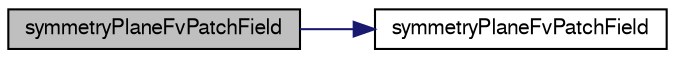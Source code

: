digraph "symmetryPlaneFvPatchField"
{
  bgcolor="transparent";
  edge [fontname="FreeSans",fontsize="10",labelfontname="FreeSans",labelfontsize="10"];
  node [fontname="FreeSans",fontsize="10",shape=record];
  rankdir="LR";
  Node106 [label="symmetryPlaneFvPatchField",height=0.2,width=0.4,color="black", fillcolor="grey75", style="filled", fontcolor="black"];
  Node106 -> Node107 [color="midnightblue",fontsize="10",style="solid",fontname="FreeSans"];
  Node107 [label="symmetryPlaneFvPatchField",height=0.2,width=0.4,color="black",URL="$a22050.html#a5fadfc85abcb1edfced04455ec801bd7",tooltip="Construct from patch and internal field. "];
}
